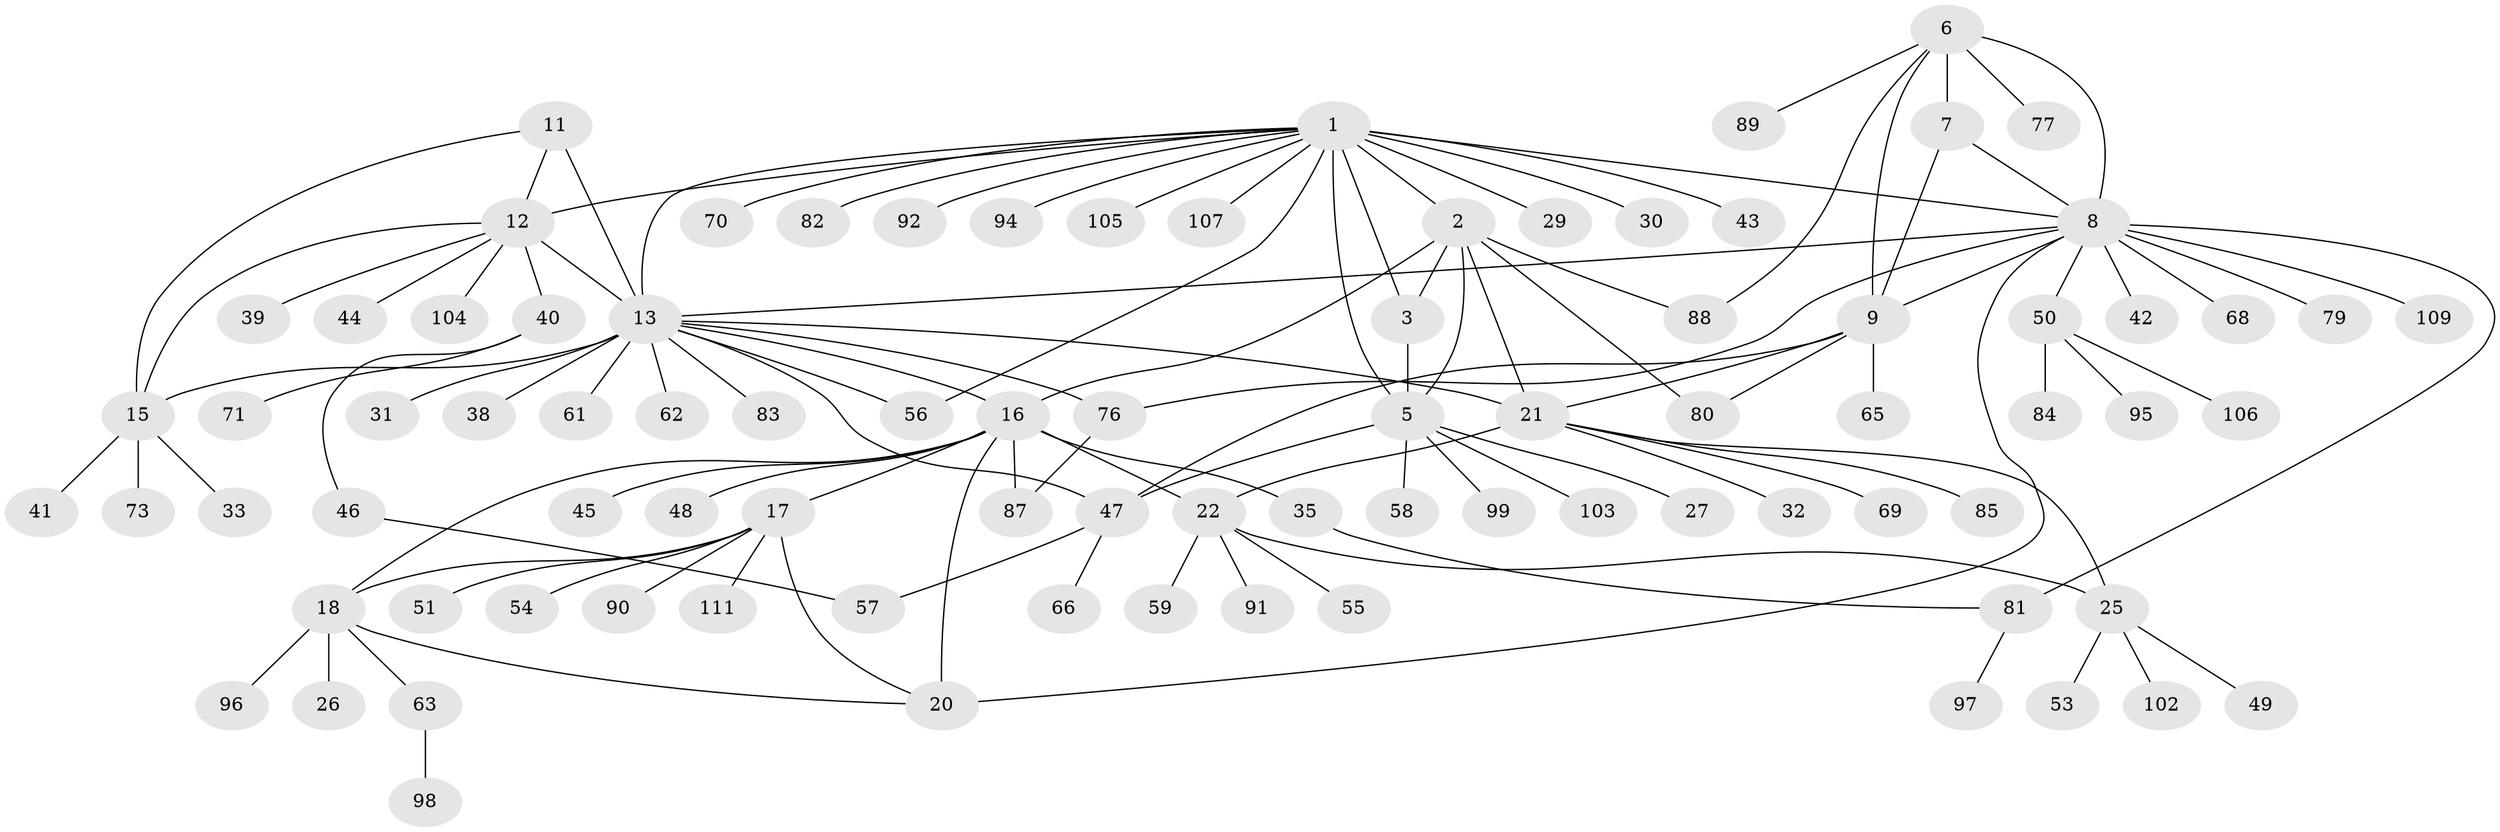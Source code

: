 // Generated by graph-tools (version 1.1) at 2025/52/02/27/25 19:52:16]
// undirected, 87 vertices, 115 edges
graph export_dot {
graph [start="1"]
  node [color=gray90,style=filled];
  1 [super="+4"];
  2 [super="+67"];
  3;
  5 [super="+74"];
  6 [super="+10"];
  7;
  8 [super="+36"];
  9 [super="+37"];
  11;
  12 [super="+34"];
  13 [super="+14"];
  15 [super="+75"];
  16 [super="+19"];
  17 [super="+52"];
  18 [super="+28"];
  20;
  21 [super="+23"];
  22 [super="+24"];
  25 [super="+78"];
  26;
  27;
  29 [super="+72"];
  30;
  31;
  32;
  33;
  35;
  38;
  39;
  40;
  41;
  42;
  43;
  44 [super="+60"];
  45;
  46;
  47;
  48;
  49;
  50 [super="+86"];
  51;
  53;
  54;
  55;
  56;
  57;
  58;
  59;
  61;
  62;
  63 [super="+64"];
  65;
  66 [super="+100"];
  68;
  69;
  70;
  71;
  73;
  76 [super="+101"];
  77;
  79;
  80;
  81 [super="+110"];
  82;
  83;
  84;
  85;
  87 [super="+93"];
  88;
  89;
  90;
  91;
  92;
  94;
  95;
  96;
  97 [super="+108"];
  98;
  99;
  102;
  103;
  104;
  105;
  106;
  107;
  109;
  111;
  1 -- 2 [weight=2];
  1 -- 3 [weight=2];
  1 -- 5 [weight=2];
  1 -- 8;
  1 -- 94;
  1 -- 70;
  1 -- 105;
  1 -- 43;
  1 -- 107;
  1 -- 13;
  1 -- 82;
  1 -- 56;
  1 -- 92;
  1 -- 29;
  1 -- 30;
  1 -- 12;
  2 -- 3;
  2 -- 5;
  2 -- 80;
  2 -- 88;
  2 -- 21 [weight=2];
  2 -- 16;
  3 -- 5;
  5 -- 27;
  5 -- 58;
  5 -- 99;
  5 -- 103;
  5 -- 47;
  6 -- 7 [weight=2];
  6 -- 8 [weight=2];
  6 -- 9 [weight=2];
  6 -- 77;
  6 -- 89;
  6 -- 88;
  7 -- 8;
  7 -- 9;
  8 -- 9;
  8 -- 20;
  8 -- 42;
  8 -- 50;
  8 -- 68;
  8 -- 76;
  8 -- 79;
  8 -- 109;
  8 -- 13;
  8 -- 81;
  9 -- 21;
  9 -- 47;
  9 -- 65;
  9 -- 80;
  11 -- 12;
  11 -- 13 [weight=2];
  11 -- 15;
  12 -- 13 [weight=2];
  12 -- 15;
  12 -- 39;
  12 -- 40;
  12 -- 104;
  12 -- 44;
  13 -- 15 [weight=2];
  13 -- 38;
  13 -- 47;
  13 -- 56;
  13 -- 61;
  13 -- 62;
  13 -- 83;
  13 -- 76;
  13 -- 21;
  13 -- 31;
  13 -- 16;
  15 -- 33;
  15 -- 41;
  15 -- 73;
  16 -- 17 [weight=2];
  16 -- 18 [weight=2];
  16 -- 20 [weight=2];
  16 -- 22;
  16 -- 45;
  16 -- 87;
  16 -- 48;
  16 -- 35;
  17 -- 18;
  17 -- 20;
  17 -- 51;
  17 -- 54;
  17 -- 90;
  17 -- 111;
  18 -- 20;
  18 -- 26;
  18 -- 63;
  18 -- 96;
  21 -- 22 [weight=4];
  21 -- 25 [weight=2];
  21 -- 32;
  21 -- 85;
  21 -- 69;
  22 -- 25 [weight=2];
  22 -- 55;
  22 -- 91;
  22 -- 59;
  25 -- 49;
  25 -- 53;
  25 -- 102;
  35 -- 81;
  40 -- 46;
  40 -- 71;
  46 -- 57;
  47 -- 57;
  47 -- 66;
  50 -- 84;
  50 -- 95;
  50 -- 106;
  63 -- 98;
  76 -- 87;
  81 -- 97;
}
